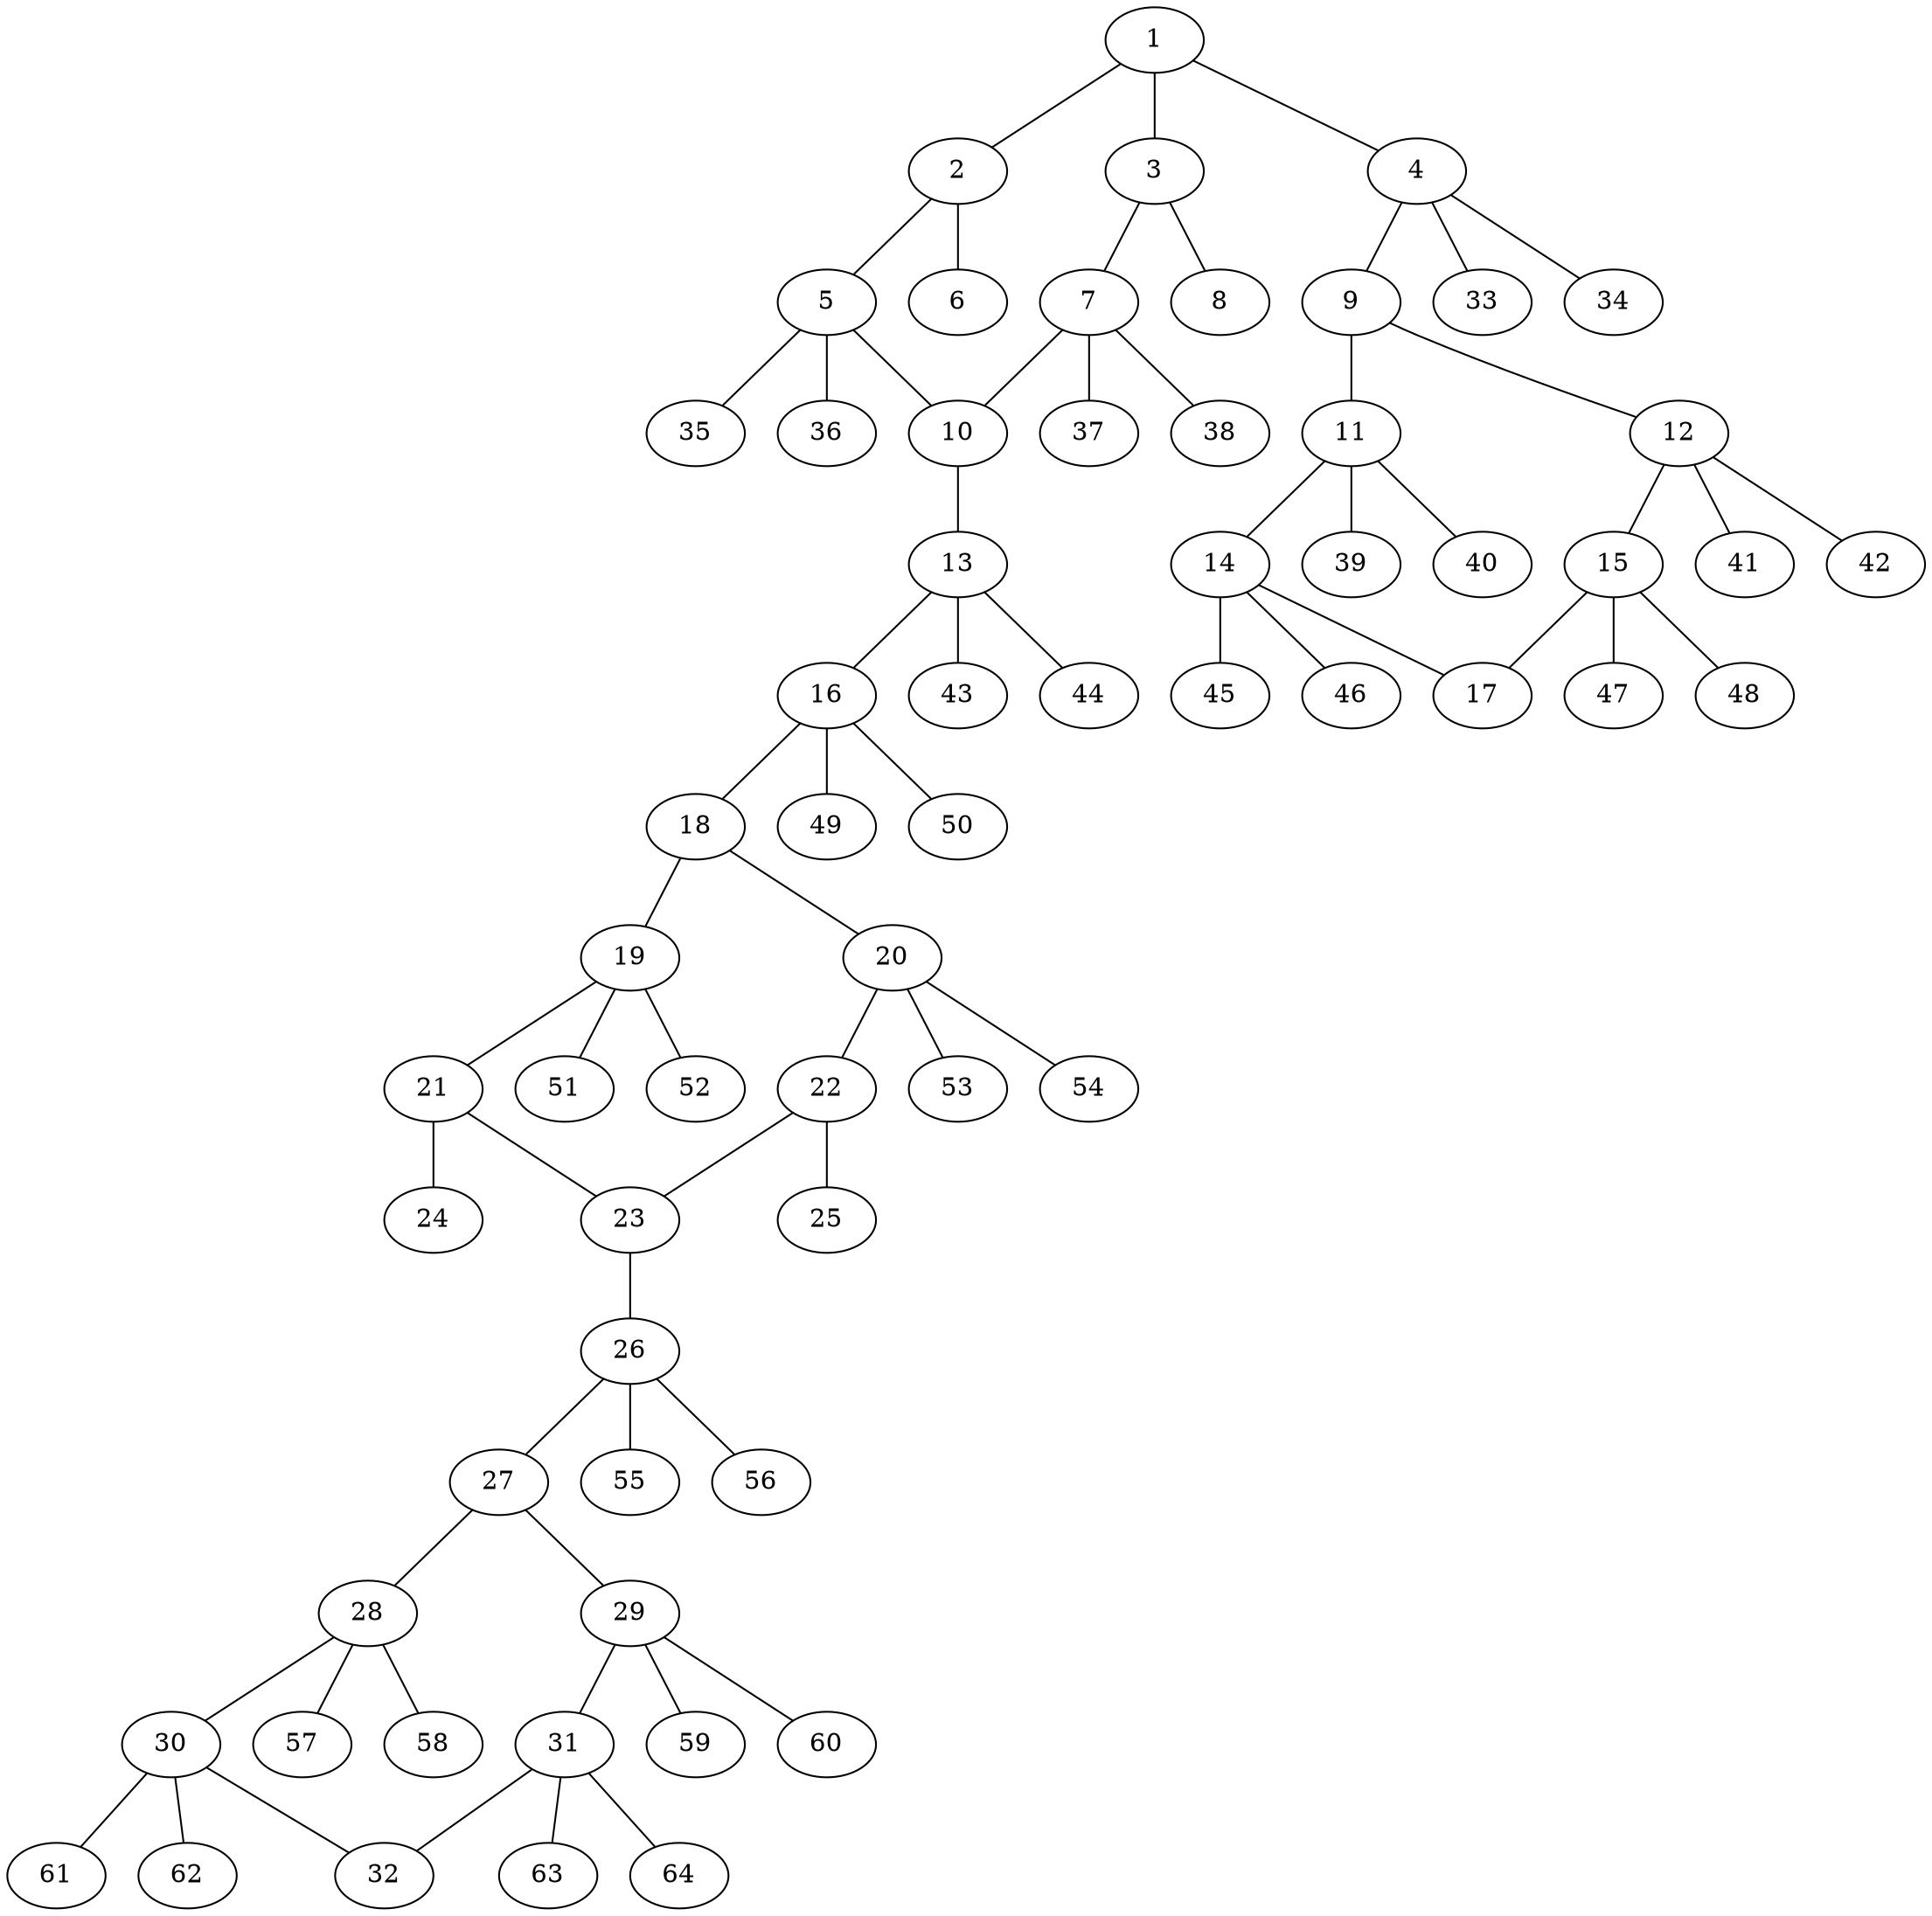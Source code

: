 graph molecule_2611 {
	1	 [chem=N];
	2	 [chem=C];
	1 -- 2	 [valence=1];
	3	 [chem=C];
	1 -- 3	 [valence=1];
	4	 [chem=C];
	1 -- 4	 [valence=1];
	5	 [chem=C];
	2 -- 5	 [valence=1];
	6	 [chem=O];
	2 -- 6	 [valence=2];
	7	 [chem=C];
	3 -- 7	 [valence=1];
	8	 [chem=O];
	3 -- 8	 [valence=2];
	9	 [chem=N];
	4 -- 9	 [valence=1];
	33	 [chem=H];
	4 -- 33	 [valence=1];
	34	 [chem=H];
	4 -- 34	 [valence=1];
	10	 [chem=N];
	5 -- 10	 [valence=1];
	35	 [chem=H];
	5 -- 35	 [valence=1];
	36	 [chem=H];
	5 -- 36	 [valence=1];
	7 -- 10	 [valence=1];
	37	 [chem=H];
	7 -- 37	 [valence=1];
	38	 [chem=H];
	7 -- 38	 [valence=1];
	11	 [chem=C];
	9 -- 11	 [valence=1];
	12	 [chem=C];
	9 -- 12	 [valence=1];
	13	 [chem=C];
	10 -- 13	 [valence=1];
	14	 [chem=C];
	11 -- 14	 [valence=1];
	39	 [chem=H];
	11 -- 39	 [valence=1];
	40	 [chem=H];
	11 -- 40	 [valence=1];
	15	 [chem=C];
	12 -- 15	 [valence=1];
	41	 [chem=H];
	12 -- 41	 [valence=1];
	42	 [chem=H];
	12 -- 42	 [valence=1];
	16	 [chem=C];
	13 -- 16	 [valence=1];
	43	 [chem=H];
	13 -- 43	 [valence=1];
	44	 [chem=H];
	13 -- 44	 [valence=1];
	17	 [chem=O];
	14 -- 17	 [valence=1];
	45	 [chem=H];
	14 -- 45	 [valence=1];
	46	 [chem=H];
	14 -- 46	 [valence=1];
	15 -- 17	 [valence=1];
	47	 [chem=H];
	15 -- 47	 [valence=1];
	48	 [chem=H];
	15 -- 48	 [valence=1];
	18	 [chem=N];
	16 -- 18	 [valence=1];
	49	 [chem=H];
	16 -- 49	 [valence=1];
	50	 [chem=H];
	16 -- 50	 [valence=1];
	19	 [chem=C];
	18 -- 19	 [valence=1];
	20	 [chem=C];
	18 -- 20	 [valence=1];
	21	 [chem=C];
	19 -- 21	 [valence=1];
	51	 [chem=H];
	19 -- 51	 [valence=1];
	52	 [chem=H];
	19 -- 52	 [valence=1];
	22	 [chem=C];
	20 -- 22	 [valence=1];
	53	 [chem=H];
	20 -- 53	 [valence=1];
	54	 [chem=H];
	20 -- 54	 [valence=1];
	23	 [chem=N];
	21 -- 23	 [valence=1];
	24	 [chem=O];
	21 -- 24	 [valence=2];
	22 -- 23	 [valence=1];
	25	 [chem=O];
	22 -- 25	 [valence=2];
	26	 [chem=C];
	23 -- 26	 [valence=1];
	27	 [chem=N];
	26 -- 27	 [valence=1];
	55	 [chem=H];
	26 -- 55	 [valence=1];
	56	 [chem=H];
	26 -- 56	 [valence=1];
	28	 [chem=C];
	27 -- 28	 [valence=1];
	29	 [chem=C];
	27 -- 29	 [valence=1];
	30	 [chem=C];
	28 -- 30	 [valence=1];
	57	 [chem=H];
	28 -- 57	 [valence=1];
	58	 [chem=H];
	28 -- 58	 [valence=1];
	31	 [chem=C];
	29 -- 31	 [valence=1];
	59	 [chem=H];
	29 -- 59	 [valence=1];
	60	 [chem=H];
	29 -- 60	 [valence=1];
	32	 [chem=O];
	30 -- 32	 [valence=1];
	61	 [chem=H];
	30 -- 61	 [valence=1];
	62	 [chem=H];
	30 -- 62	 [valence=1];
	31 -- 32	 [valence=1];
	63	 [chem=H];
	31 -- 63	 [valence=1];
	64	 [chem=H];
	31 -- 64	 [valence=1];
}
